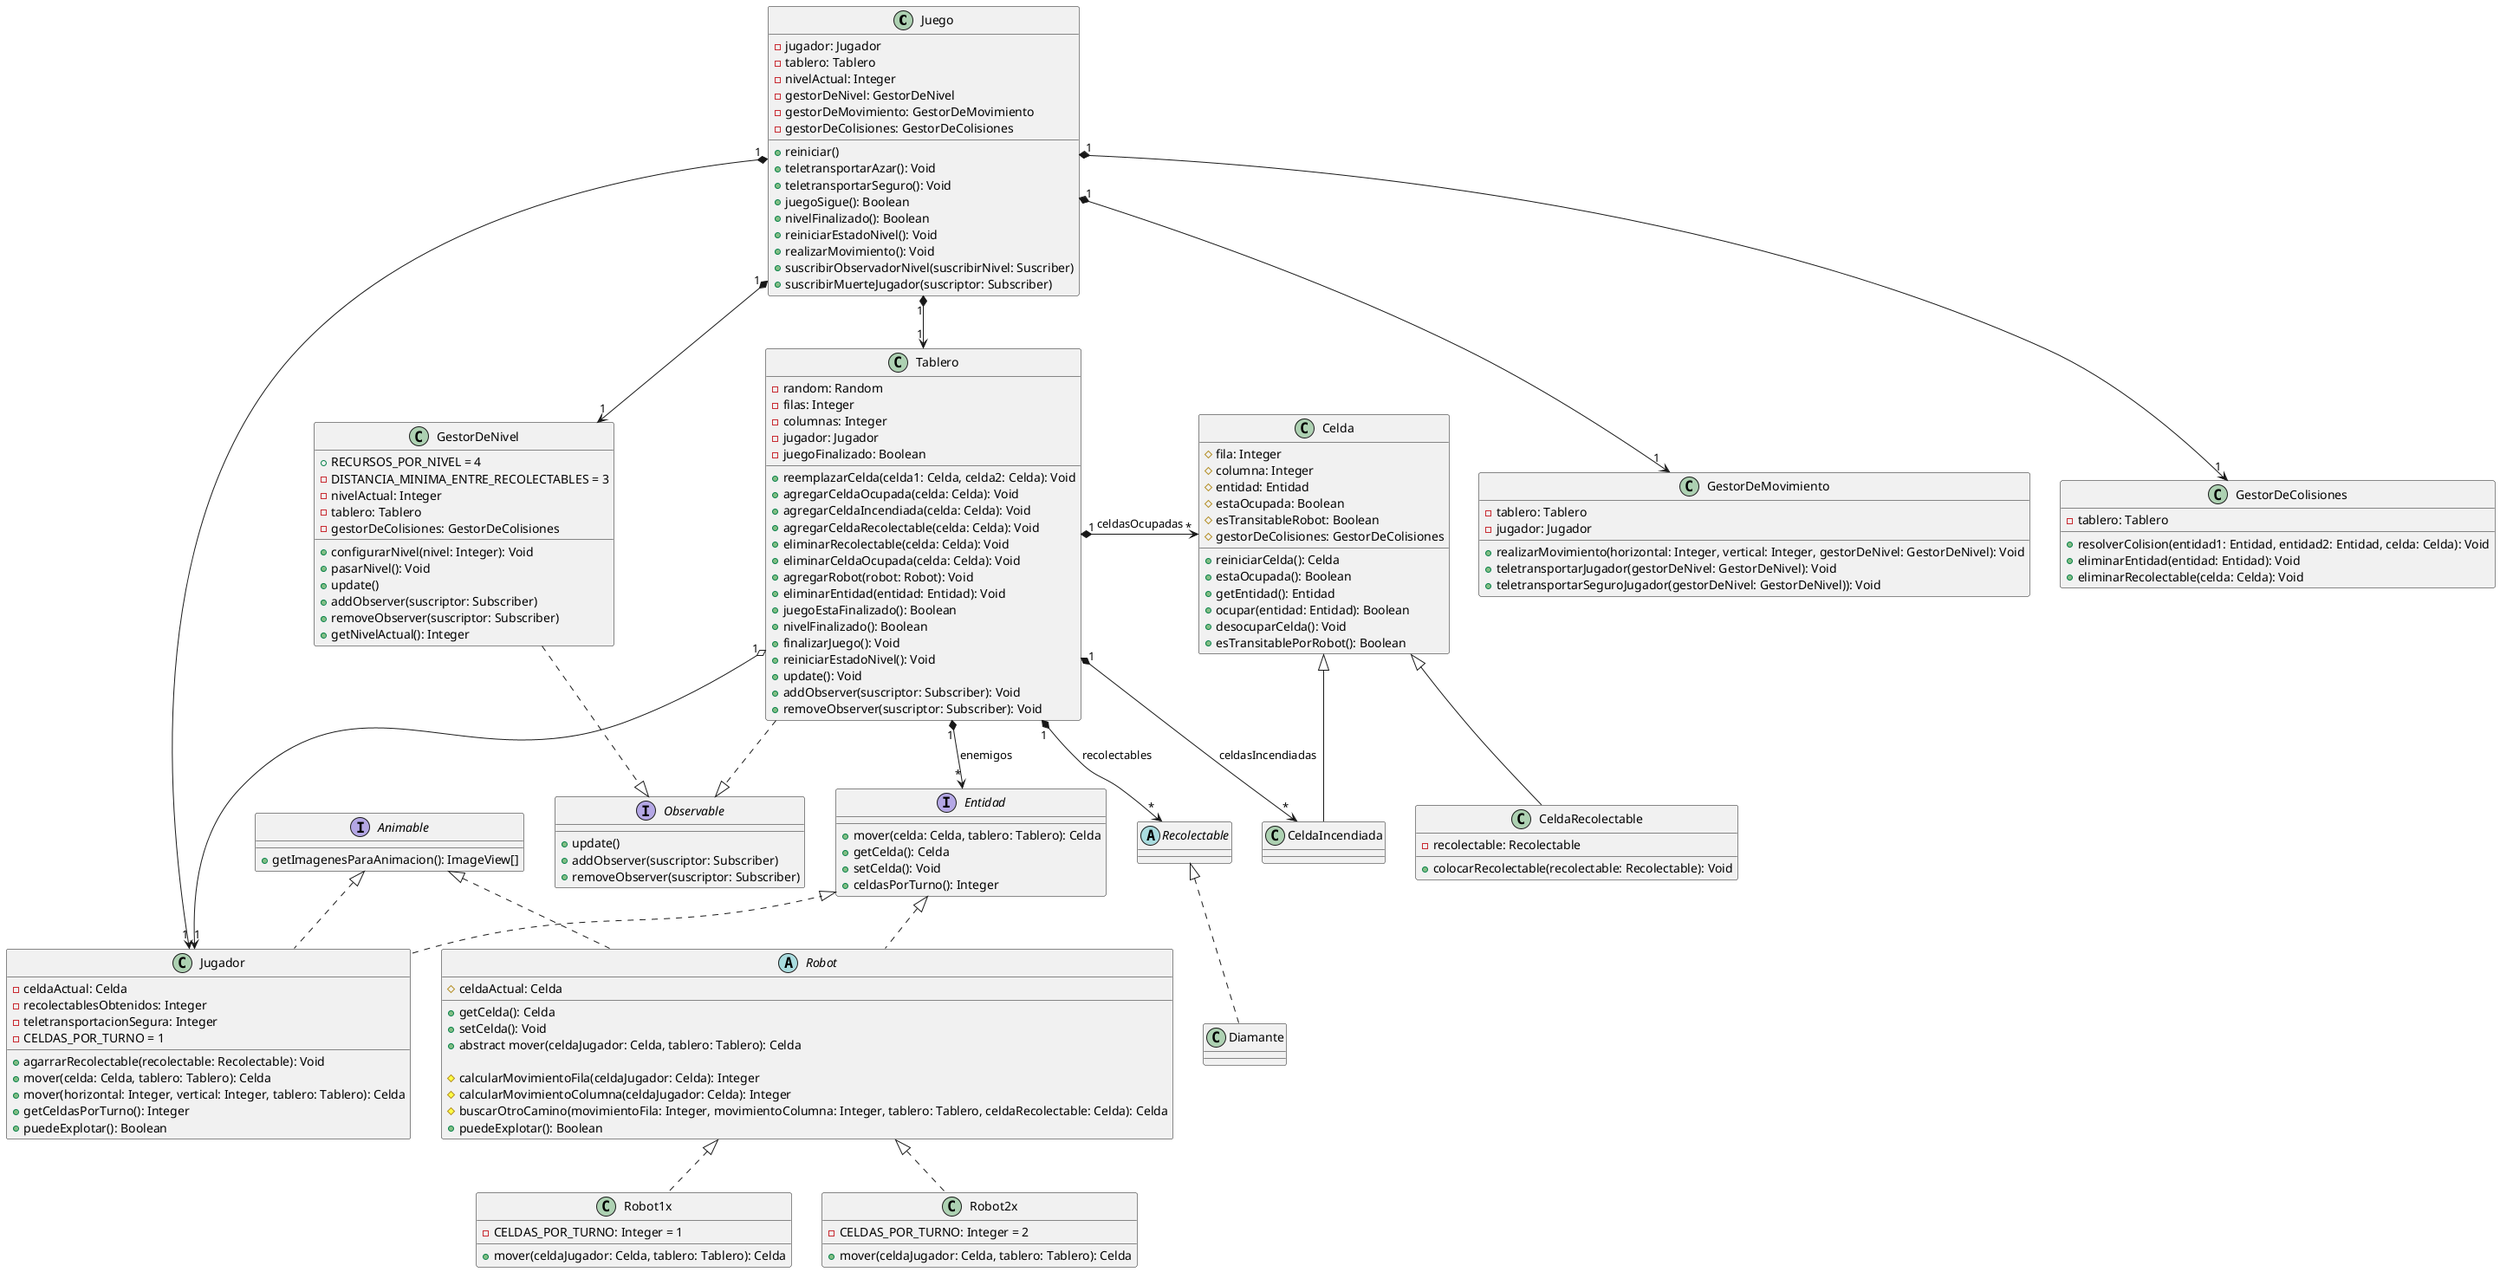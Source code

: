 @startuml

class Juego {
    - jugador: Jugador
    - tablero: Tablero
    - nivelActual: Integer
    - gestorDeNivel: GestorDeNivel
    - gestorDeMovimiento: GestorDeMovimiento
    - gestorDeColisiones: GestorDeColisiones

    + reiniciar()
    + teletransportarAzar(): Void
    + teletransportarSeguro(): Void
    + juegoSigue(): Boolean
    + nivelFinalizado(): Boolean
    + reiniciarEstadoNivel(): Void
    + realizarMovimiento(): Void
    + suscribirObservadorNivel(suscribirNivel: Suscriber)
    + suscribirMuerteJugador(suscriptor: Subscriber)
}

class Jugador {
    - celdaActual: Celda
    - recolectablesObtenidos: Integer
    - teletransportacionSegura: Integer
    - CELDAS_POR_TURNO = 1

    + agarrarRecolectable(recolectable: Recolectable): Void
    + mover(celda: Celda, tablero: Tablero): Celda
    + mover(horizontal: Integer, vertical: Integer, tablero: Tablero): Celda
    + getCeldasPorTurno(): Integer
    + puedeExplotar(): Boolean
}


class Tablero {
    - random: Random
    - filas: Integer
    - columnas: Integer
    - jugador: Jugador
    - juegoFinalizado: Boolean

    + reemplazarCelda(celda1: Celda, celda2: Celda): Void
    + agregarCeldaOcupada(celda: Celda): Void
    + agregarCeldaIncendiada(celda: Celda): Void
    + agregarCeldaRecolectable(celda: Celda): Void
    + eliminarRecolectable(celda: Celda): Void
    + eliminarCeldaOcupada(celda: Celda): Void
    + agregarRobot(robot: Robot): Void
    + eliminarEntidad(entidad: Entidad): Void
    + juegoEstaFinalizado(): Boolean
    + nivelFinalizado(): Boolean
    + finalizarJuego(): Void
    + reiniciarEstadoNivel(): Void
    + update(): Void
    + addObserver(suscriptor: Subscriber): Void
    + removeObserver(suscriptor: Subscriber): Void
}

class Celda {
    # fila: Integer
    # columna: Integer
    # entidad: Entidad
    # estaOcupada: Boolean
    # esTransitableRobot: Boolean
    # gestorDeColisiones: GestorDeColisiones

    + reiniciarCelda(): Celda
    + estaOcupada(): Boolean
    + getEntidad(): Entidad
    + ocupar(entidad: Entidad): Boolean
    + desocuparCelda(): Void
    + esTransitablePorRobot(): Boolean
}

class CeldaIncendiada {
}

class CeldaRecolectable {
    - recolectable: Recolectable
    + colocarRecolectable(recolectable: Recolectable): Void
}

class Robot1x {
    - CELDAS_POR_TURNO: Integer = 1
    + mover(celdaJugador: Celda, tablero: Tablero): Celda
}

class Robot2x {
    - CELDAS_POR_TURNO: Integer = 2

    + mover(celdaJugador: Celda, tablero: Tablero): Celda
}

class Diamante { }

class GestorDeNivel {
    + RECURSOS_POR_NIVEL = 4
    - DISTANCIA_MINIMA_ENTRE_RECOLECTABLES = 3
    - nivelActual: Integer
    - tablero: Tablero
    - gestorDeColisiones: GestorDeColisiones

    + configurarNivel(nivel: Integer): Void
    + pasarNivel(): Void
    + update()
    + addObserver(suscriptor: Subscriber)
    + removeObserver(suscriptor: Subscriber)
    + getNivelActual(): Integer
}

class GestorDeMovimiento {
    - tablero: Tablero
    - jugador: Jugador

    + realizarMovimiento(horizontal: Integer, vertical: Integer, gestorDeNivel: GestorDeNivel): Void
    + teletransportarJugador(gestorDeNivel: GestorDeNivel): Void
    + teletransportarSeguroJugador(gestorDeNivel: GestorDeNivel)): Void
}

class GestorDeColisiones {
    - tablero: Tablero

    + resolverColision(entidad1: Entidad, entidad2: Entidad, celda: Celda): Void
    + eliminarEntidad(entidad: Entidad): Void
    + eliminarRecolectable(celda: Celda): Void
}

interface Entidad {
    + mover(celda: Celda, tablero: Tablero): Celda
    + getCelda(): Celda
    + setCelda(): Void
    + celdasPorTurno(): Integer
}

interface Observable {
    + update()
    + addObserver(suscriptor: Subscriber)
    + removeObserver(suscriptor: Subscriber)
}

abstract class Recolectable {
}

abstract class Robot {
    # celdaActual: Celda
    + getCelda(): Celda
    + setCelda(): Void
    + abstract mover(celdaJugador: Celda, tablero: Tablero): Celda

    # calcularMovimientoFila(celdaJugador: Celda): Integer
    # calcularMovimientoColumna(celdaJugador: Celda): Integer
    # buscarOtroCamino(movimientoFila: Integer, movimientoColumna: Integer, tablero: Tablero, celdaRecolectable: Celda): Celda
    + puedeExplotar(): Boolean
}

interface Animable {
    + getImagenesParaAnimacion(): ImageView[]
}

Juego "1" *--> "1" Jugador
Juego "1" *--> "1" GestorDeNivel
Juego "1" *--> "1" Tablero
Juego "1" *--> "1" GestorDeMovimiento
Juego "1" *--> "1" GestorDeColisiones

Tablero ..|> Observable
Tablero "1" o-> "1" Jugador
Tablero "1" *--> "*" Entidad: enemigos
Tablero "1" *--> "*" Recolectable: recolectables
Tablero "1" *-> "*" Celda: celdasOcupadas
Tablero "1" *--> "*" CeldaIncendiada: celdasIncendiadas

Celda <|-- CeldaIncendiada
Celda <|-- CeldaRecolectable

Recolectable <|.. Diamante

Robot <|.. Robot1x
Robot <|.. Robot2x

Entidad <|.. Jugador
Entidad <|.. Robot

Animable <|.. Jugador
Animable <|.. Robot

GestorDeNivel ..|> Observable

@enduml